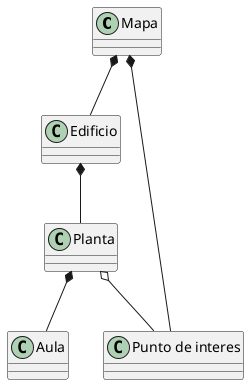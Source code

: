 @startuml

class Mapa
class Edificio
class Planta
class Aula
class "Punto de interes"

Mapa  *-- Edificio
Mapa *-- "Punto de interes"
Edificio *-- Planta
Planta  *-- Aula
Planta o--  "Punto de interes"


@enduml
